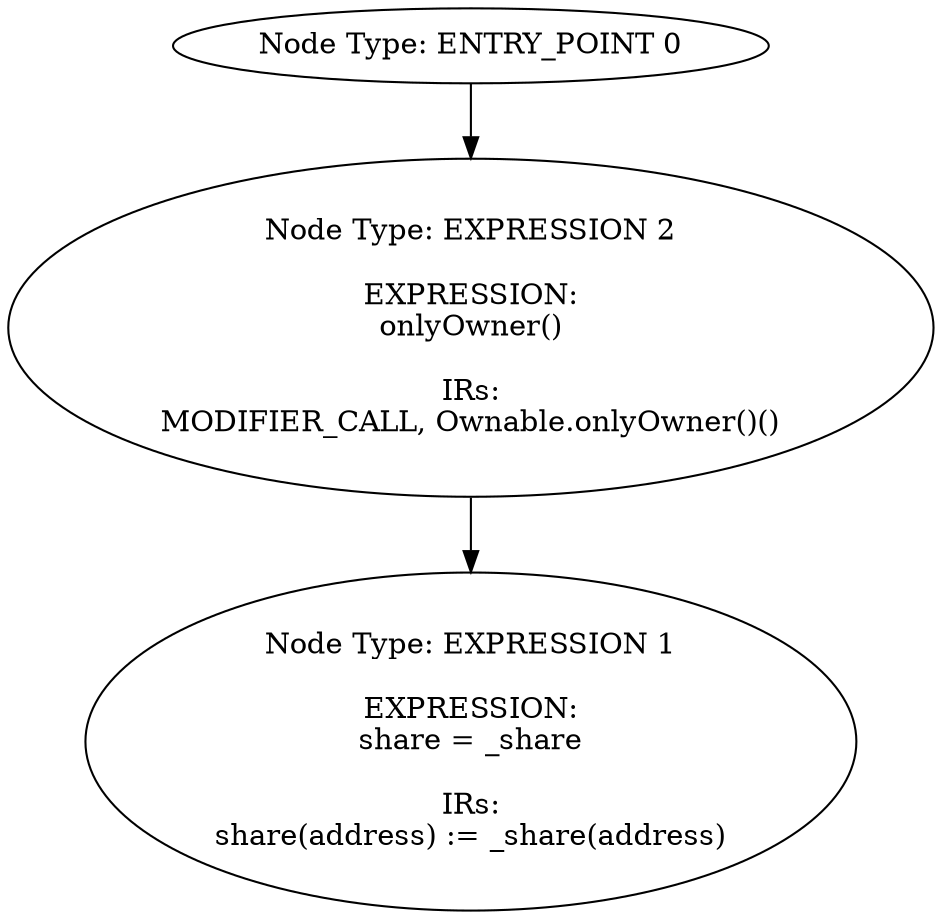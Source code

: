 digraph{
0[label="Node Type: ENTRY_POINT 0
"];
0->2;
1[label="Node Type: EXPRESSION 1

EXPRESSION:
share = _share

IRs:
share(address) := _share(address)"];
2[label="Node Type: EXPRESSION 2

EXPRESSION:
onlyOwner()

IRs:
MODIFIER_CALL, Ownable.onlyOwner()()"];
2->1;
}
